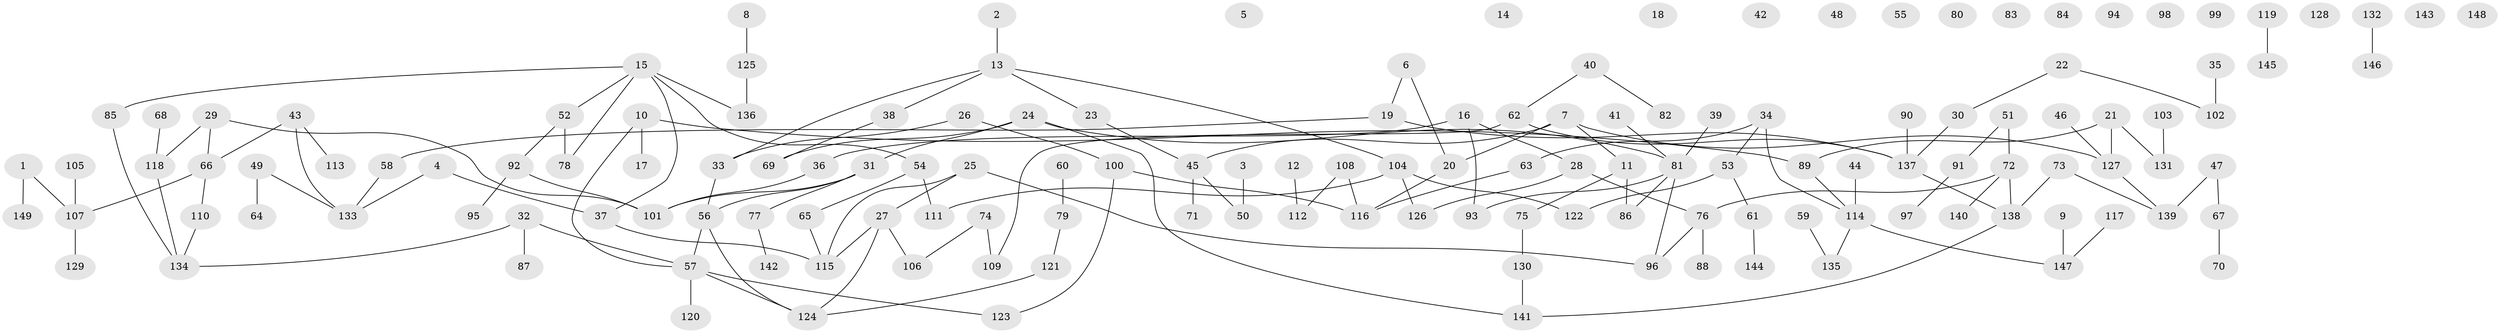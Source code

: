 // Generated by graph-tools (version 1.1) at 2025/39/03/09/25 04:39:26]
// undirected, 149 vertices, 158 edges
graph export_dot {
graph [start="1"]
  node [color=gray90,style=filled];
  1;
  2;
  3;
  4;
  5;
  6;
  7;
  8;
  9;
  10;
  11;
  12;
  13;
  14;
  15;
  16;
  17;
  18;
  19;
  20;
  21;
  22;
  23;
  24;
  25;
  26;
  27;
  28;
  29;
  30;
  31;
  32;
  33;
  34;
  35;
  36;
  37;
  38;
  39;
  40;
  41;
  42;
  43;
  44;
  45;
  46;
  47;
  48;
  49;
  50;
  51;
  52;
  53;
  54;
  55;
  56;
  57;
  58;
  59;
  60;
  61;
  62;
  63;
  64;
  65;
  66;
  67;
  68;
  69;
  70;
  71;
  72;
  73;
  74;
  75;
  76;
  77;
  78;
  79;
  80;
  81;
  82;
  83;
  84;
  85;
  86;
  87;
  88;
  89;
  90;
  91;
  92;
  93;
  94;
  95;
  96;
  97;
  98;
  99;
  100;
  101;
  102;
  103;
  104;
  105;
  106;
  107;
  108;
  109;
  110;
  111;
  112;
  113;
  114;
  115;
  116;
  117;
  118;
  119;
  120;
  121;
  122;
  123;
  124;
  125;
  126;
  127;
  128;
  129;
  130;
  131;
  132;
  133;
  134;
  135;
  136;
  137;
  138;
  139;
  140;
  141;
  142;
  143;
  144;
  145;
  146;
  147;
  148;
  149;
  1 -- 107;
  1 -- 149;
  2 -- 13;
  3 -- 50;
  4 -- 37;
  4 -- 133;
  6 -- 19;
  6 -- 20;
  7 -- 11;
  7 -- 20;
  7 -- 45;
  7 -- 127;
  8 -- 125;
  9 -- 147;
  10 -- 17;
  10 -- 57;
  10 -- 89;
  11 -- 75;
  11 -- 86;
  12 -- 112;
  13 -- 23;
  13 -- 33;
  13 -- 38;
  13 -- 104;
  15 -- 37;
  15 -- 52;
  15 -- 54;
  15 -- 78;
  15 -- 85;
  15 -- 136;
  16 -- 28;
  16 -- 36;
  16 -- 93;
  19 -- 58;
  19 -- 137;
  20 -- 116;
  21 -- 89;
  21 -- 127;
  21 -- 131;
  22 -- 30;
  22 -- 102;
  23 -- 45;
  24 -- 31;
  24 -- 69;
  24 -- 81;
  24 -- 141;
  25 -- 27;
  25 -- 96;
  25 -- 115;
  26 -- 33;
  26 -- 100;
  27 -- 106;
  27 -- 115;
  27 -- 124;
  28 -- 76;
  28 -- 126;
  29 -- 66;
  29 -- 101;
  29 -- 118;
  30 -- 137;
  31 -- 56;
  31 -- 77;
  31 -- 101;
  32 -- 57;
  32 -- 87;
  32 -- 134;
  33 -- 56;
  34 -- 53;
  34 -- 63;
  34 -- 114;
  35 -- 102;
  36 -- 101;
  37 -- 115;
  38 -- 69;
  39 -- 81;
  40 -- 62;
  40 -- 82;
  41 -- 81;
  43 -- 66;
  43 -- 113;
  43 -- 133;
  44 -- 114;
  45 -- 50;
  45 -- 71;
  46 -- 127;
  47 -- 67;
  47 -- 139;
  49 -- 64;
  49 -- 133;
  51 -- 72;
  51 -- 91;
  52 -- 78;
  52 -- 92;
  53 -- 61;
  53 -- 122;
  54 -- 65;
  54 -- 111;
  56 -- 57;
  56 -- 124;
  57 -- 120;
  57 -- 123;
  57 -- 124;
  58 -- 133;
  59 -- 135;
  60 -- 79;
  61 -- 144;
  62 -- 109;
  62 -- 137;
  63 -- 116;
  65 -- 115;
  66 -- 107;
  66 -- 110;
  67 -- 70;
  68 -- 118;
  72 -- 76;
  72 -- 138;
  72 -- 140;
  73 -- 138;
  73 -- 139;
  74 -- 106;
  74 -- 109;
  75 -- 130;
  76 -- 88;
  76 -- 96;
  77 -- 142;
  79 -- 121;
  81 -- 86;
  81 -- 93;
  81 -- 96;
  85 -- 134;
  89 -- 114;
  90 -- 137;
  91 -- 97;
  92 -- 95;
  92 -- 101;
  100 -- 116;
  100 -- 123;
  103 -- 131;
  104 -- 111;
  104 -- 122;
  104 -- 126;
  105 -- 107;
  107 -- 129;
  108 -- 112;
  108 -- 116;
  110 -- 134;
  114 -- 135;
  114 -- 147;
  117 -- 147;
  118 -- 134;
  119 -- 145;
  121 -- 124;
  125 -- 136;
  127 -- 139;
  130 -- 141;
  132 -- 146;
  137 -- 138;
  138 -- 141;
}
